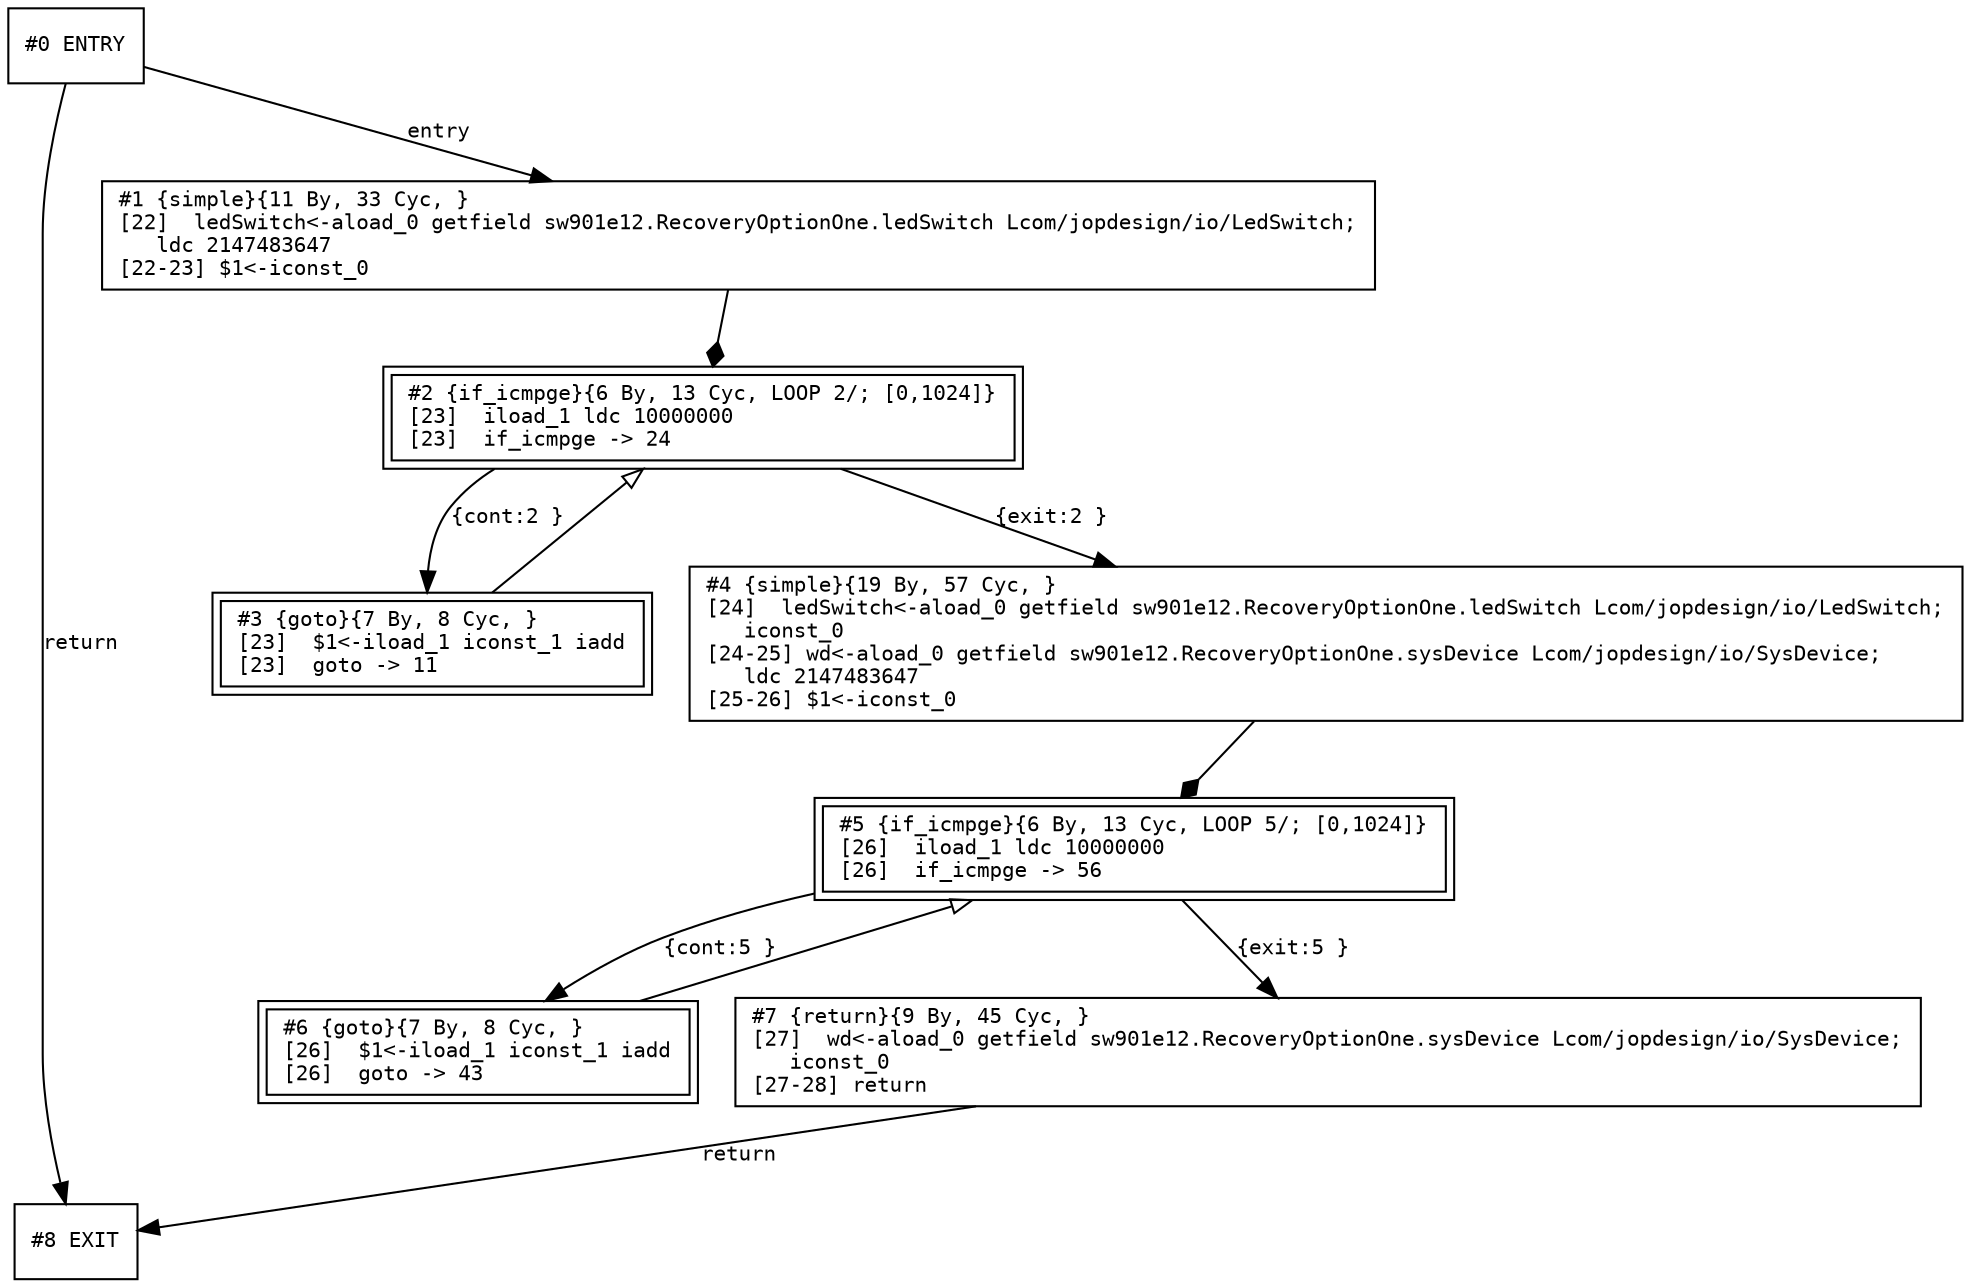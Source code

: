 digraph cfg
{
0 [label="#0 ENTRY",shape=box,fontname=Courier,fontsize=10];
1 [label="#8 EXIT",shape=box,fontname=Courier,fontsize=10];
2 [peripheries=1,label="#1 {simple}{11 By, 33 Cyc, }\l[22]  ledSwitch<-aload_0 getfield sw901e12.RecoveryOptionOne.ledSwitch Lcom/jopdesign/io/LedSwitch;\l  \ ldc 2147483647\l[22-23] $1<-iconst_0\l",shape=box,fontname=Courier,fontsize=10];
3 [peripheries=2,label="#2 {if_icmpge}{6 By, 13 Cyc, LOOP 2/; [0,1024]}\l[23]  iload_1 ldc 10000000\l[23]  if_icmpge -> 24\l",shape=box,fontname=Courier,fontsize=10];
4 [peripheries=2,label="#3 {goto}{7 By, 8 Cyc, }\l[23]  $1<-iload_1 iconst_1 iadd\l[23]  goto -> 11\l",shape=box,fontname=Courier,fontsize=10];
5 [peripheries=1,label="#4 {simple}{19 By, 57 Cyc, }\l[24]  ledSwitch<-aload_0 getfield sw901e12.RecoveryOptionOne.ledSwitch Lcom/jopdesign/io/LedSwitch;\l  \ iconst_0\l[24-25] wd<-aload_0 getfield sw901e12.RecoveryOptionOne.sysDevice Lcom/jopdesign/io/SysDevice;\l  \ ldc 2147483647\l[25-26] $1<-iconst_0\l",shape=box,fontname=Courier,fontsize=10];
6 [peripheries=2,label="#5 {if_icmpge}{6 By, 13 Cyc, LOOP 5/; [0,1024]}\l[26]  iload_1 ldc 10000000\l[26]  if_icmpge -> 56\l",shape=box,fontname=Courier,fontsize=10];
7 [peripheries=2,label="#6 {goto}{7 By, 8 Cyc, }\l[26]  $1<-iload_1 iconst_1 iadd\l[26]  goto -> 43\l",shape=box,fontname=Courier,fontsize=10];
8 [peripheries=1,label="#7 {return}{9 By, 45 Cyc, }\l[27]  wd<-aload_0 getfield sw901e12.RecoveryOptionOne.sysDevice Lcom/jopdesign/io/SysDevice;\l  \ iconst_0\l[27-28] return\l",shape=box,fontname=Courier,fontsize=10];
0 -> 2[label=entry,fontname=Courier,fontsize=10];
4 -> 3[label="",fontname=Courier,arrowhead=empty,fontsize=10];
2 -> 3[label="",fontname=Courier,arrowhead=diamond,fontsize=10];
7 -> 6[label="",fontname=Courier,arrowhead=empty,fontsize=10];
6 -> 7[label="{cont:5 }",fontname=Courier,fontsize=10];
6 -> 8[label="{exit:5 }",fontname=Courier,fontsize=10];
5 -> 6[label="",fontname=Courier,arrowhead=diamond,fontsize=10];
8 -> 1[label=return,fontname=Courier,fontsize=10];
3 -> 4[label="{cont:2 }",fontname=Courier,fontsize=10];
3 -> 5[label="{exit:2 }",fontname=Courier,fontsize=10];
0 -> 1[label=return,fontname=Courier,fontsize=10];
}
